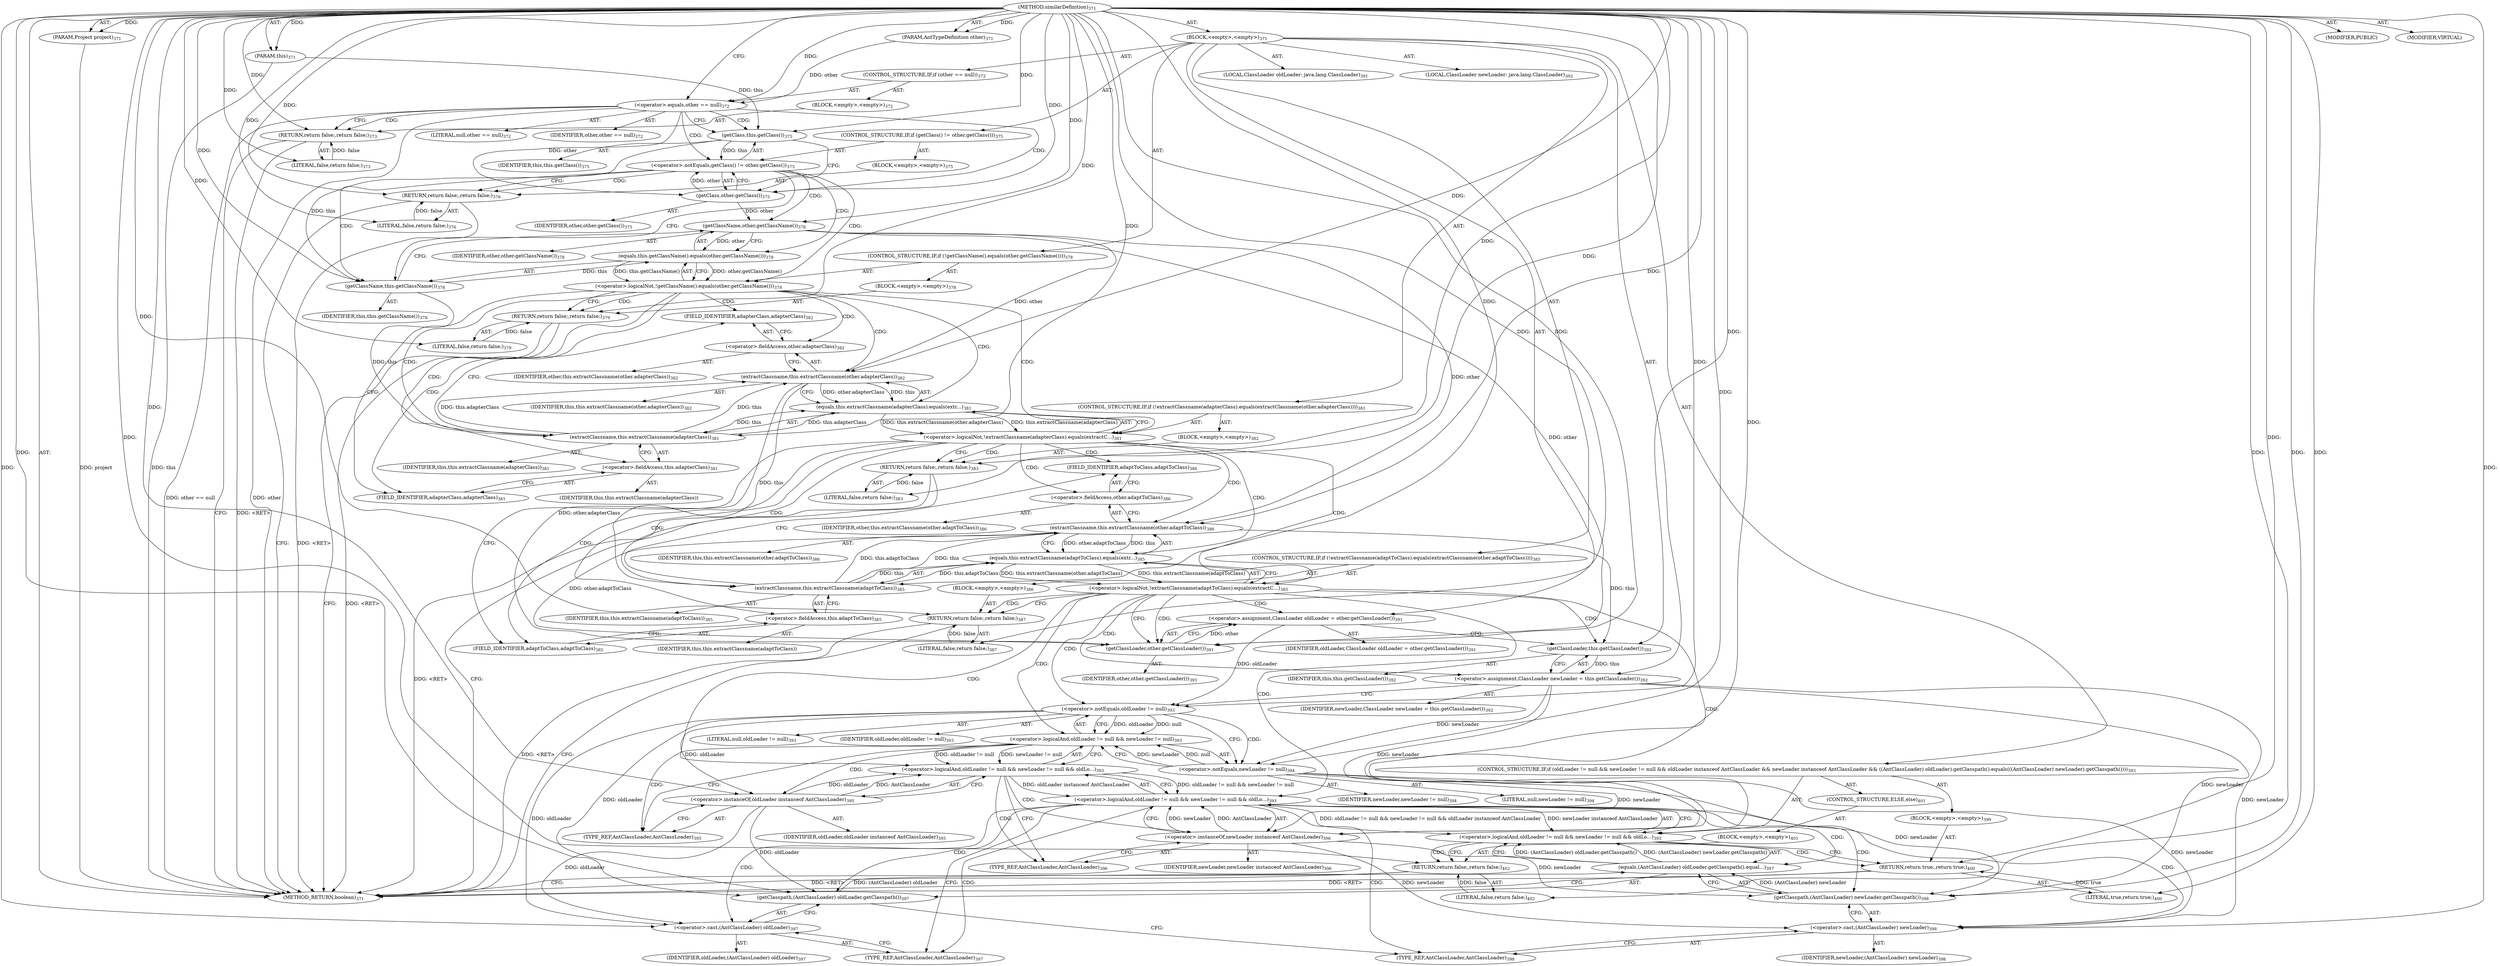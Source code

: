 digraph "similarDefinition" {  
"111669149712" [label = <(METHOD,similarDefinition)<SUB>371</SUB>> ]
"115964117003" [label = <(PARAM,this)<SUB>371</SUB>> ]
"115964117024" [label = <(PARAM,AntTypeDefinition other)<SUB>371</SUB>> ]
"115964117025" [label = <(PARAM,Project project)<SUB>371</SUB>> ]
"25769803835" [label = <(BLOCK,&lt;empty&gt;,&lt;empty&gt;)<SUB>371</SUB>> ]
"47244640294" [label = <(CONTROL_STRUCTURE,IF,if (other == null))<SUB>372</SUB>> ]
"30064771264" [label = <(&lt;operator&gt;.equals,other == null)<SUB>372</SUB>> ]
"68719476903" [label = <(IDENTIFIER,other,other == null)<SUB>372</SUB>> ]
"90194313267" [label = <(LITERAL,null,other == null)<SUB>372</SUB>> ]
"25769803836" [label = <(BLOCK,&lt;empty&gt;,&lt;empty&gt;)<SUB>372</SUB>> ]
"146028888088" [label = <(RETURN,return false;,return false;)<SUB>373</SUB>> ]
"90194313268" [label = <(LITERAL,false,return false;)<SUB>373</SUB>> ]
"47244640295" [label = <(CONTROL_STRUCTURE,IF,if (getClass() != other.getClass()))<SUB>375</SUB>> ]
"30064771265" [label = <(&lt;operator&gt;.notEquals,getClass() != other.getClass())<SUB>375</SUB>> ]
"30064771266" [label = <(getClass,this.getClass())<SUB>375</SUB>> ]
"68719476756" [label = <(IDENTIFIER,this,this.getClass())<SUB>375</SUB>> ]
"30064771267" [label = <(getClass,other.getClass())<SUB>375</SUB>> ]
"68719476904" [label = <(IDENTIFIER,other,other.getClass())<SUB>375</SUB>> ]
"25769803837" [label = <(BLOCK,&lt;empty&gt;,&lt;empty&gt;)<SUB>375</SUB>> ]
"146028888089" [label = <(RETURN,return false;,return false;)<SUB>376</SUB>> ]
"90194313269" [label = <(LITERAL,false,return false;)<SUB>376</SUB>> ]
"47244640296" [label = <(CONTROL_STRUCTURE,IF,if (!getClassName().equals(other.getClassName())))<SUB>378</SUB>> ]
"30064771268" [label = <(&lt;operator&gt;.logicalNot,!getClassName().equals(other.getClassName()))<SUB>378</SUB>> ]
"30064771269" [label = <(equals,this.getClassName().equals(other.getClassName()))<SUB>378</SUB>> ]
"30064771270" [label = <(getClassName,this.getClassName())<SUB>378</SUB>> ]
"68719476757" [label = <(IDENTIFIER,this,this.getClassName())<SUB>378</SUB>> ]
"30064771271" [label = <(getClassName,other.getClassName())<SUB>378</SUB>> ]
"68719476905" [label = <(IDENTIFIER,other,other.getClassName())<SUB>378</SUB>> ]
"25769803838" [label = <(BLOCK,&lt;empty&gt;,&lt;empty&gt;)<SUB>378</SUB>> ]
"146028888090" [label = <(RETURN,return false;,return false;)<SUB>379</SUB>> ]
"90194313270" [label = <(LITERAL,false,return false;)<SUB>379</SUB>> ]
"47244640297" [label = <(CONTROL_STRUCTURE,IF,if (!extractClassname(adapterClass).equals(extractClassname(other.adapterClass))))<SUB>381</SUB>> ]
"30064771272" [label = <(&lt;operator&gt;.logicalNot,!extractClassname(adapterClass).equals(extractC...)<SUB>381</SUB>> ]
"30064771273" [label = <(equals,this.extractClassname(adapterClass).equals(extr...)<SUB>381</SUB>> ]
"30064771274" [label = <(extractClassname,this.extractClassname(adapterClass))<SUB>381</SUB>> ]
"68719476759" [label = <(IDENTIFIER,this,this.extractClassname(adapterClass))<SUB>381</SUB>> ]
"30064771275" [label = <(&lt;operator&gt;.fieldAccess,this.adapterClass)<SUB>381</SUB>> ]
"68719476906" [label = <(IDENTIFIER,this,this.extractClassname(adapterClass))> ]
"55834574900" [label = <(FIELD_IDENTIFIER,adapterClass,adapterClass)<SUB>381</SUB>> ]
"30064771276" [label = <(extractClassname,this.extractClassname(other.adapterClass))<SUB>382</SUB>> ]
"68719476758" [label = <(IDENTIFIER,this,this.extractClassname(other.adapterClass))<SUB>382</SUB>> ]
"30064771277" [label = <(&lt;operator&gt;.fieldAccess,other.adapterClass)<SUB>382</SUB>> ]
"68719476907" [label = <(IDENTIFIER,other,this.extractClassname(other.adapterClass))<SUB>382</SUB>> ]
"55834574901" [label = <(FIELD_IDENTIFIER,adapterClass,adapterClass)<SUB>382</SUB>> ]
"25769803839" [label = <(BLOCK,&lt;empty&gt;,&lt;empty&gt;)<SUB>382</SUB>> ]
"146028888091" [label = <(RETURN,return false;,return false;)<SUB>383</SUB>> ]
"90194313271" [label = <(LITERAL,false,return false;)<SUB>383</SUB>> ]
"47244640298" [label = <(CONTROL_STRUCTURE,IF,if (!extractClassname(adaptToClass).equals(extractClassname(other.adaptToClass))))<SUB>385</SUB>> ]
"30064771278" [label = <(&lt;operator&gt;.logicalNot,!extractClassname(adaptToClass).equals(extractC...)<SUB>385</SUB>> ]
"30064771279" [label = <(equals,this.extractClassname(adaptToClass).equals(extr...)<SUB>385</SUB>> ]
"30064771280" [label = <(extractClassname,this.extractClassname(adaptToClass))<SUB>385</SUB>> ]
"68719476761" [label = <(IDENTIFIER,this,this.extractClassname(adaptToClass))<SUB>385</SUB>> ]
"30064771281" [label = <(&lt;operator&gt;.fieldAccess,this.adaptToClass)<SUB>385</SUB>> ]
"68719476908" [label = <(IDENTIFIER,this,this.extractClassname(adaptToClass))> ]
"55834574902" [label = <(FIELD_IDENTIFIER,adaptToClass,adaptToClass)<SUB>385</SUB>> ]
"30064771282" [label = <(extractClassname,this.extractClassname(other.adaptToClass))<SUB>386</SUB>> ]
"68719476760" [label = <(IDENTIFIER,this,this.extractClassname(other.adaptToClass))<SUB>386</SUB>> ]
"30064771283" [label = <(&lt;operator&gt;.fieldAccess,other.adaptToClass)<SUB>386</SUB>> ]
"68719476909" [label = <(IDENTIFIER,other,this.extractClassname(other.adaptToClass))<SUB>386</SUB>> ]
"55834574903" [label = <(FIELD_IDENTIFIER,adaptToClass,adaptToClass)<SUB>386</SUB>> ]
"25769803840" [label = <(BLOCK,&lt;empty&gt;,&lt;empty&gt;)<SUB>386</SUB>> ]
"146028888092" [label = <(RETURN,return false;,return false;)<SUB>387</SUB>> ]
"90194313272" [label = <(LITERAL,false,return false;)<SUB>387</SUB>> ]
"94489280528" [label = <(LOCAL,ClassLoader oldLoader: java.lang.ClassLoader)<SUB>391</SUB>> ]
"30064771284" [label = <(&lt;operator&gt;.assignment,ClassLoader oldLoader = other.getClassLoader())<SUB>391</SUB>> ]
"68719476910" [label = <(IDENTIFIER,oldLoader,ClassLoader oldLoader = other.getClassLoader())<SUB>391</SUB>> ]
"30064771285" [label = <(getClassLoader,other.getClassLoader())<SUB>391</SUB>> ]
"68719476911" [label = <(IDENTIFIER,other,other.getClassLoader())<SUB>391</SUB>> ]
"94489280529" [label = <(LOCAL,ClassLoader newLoader: java.lang.ClassLoader)<SUB>392</SUB>> ]
"30064771286" [label = <(&lt;operator&gt;.assignment,ClassLoader newLoader = this.getClassLoader())<SUB>392</SUB>> ]
"68719476912" [label = <(IDENTIFIER,newLoader,ClassLoader newLoader = this.getClassLoader())<SUB>392</SUB>> ]
"30064771287" [label = <(getClassLoader,this.getClassLoader())<SUB>392</SUB>> ]
"68719476762" [label = <(IDENTIFIER,this,this.getClassLoader())<SUB>392</SUB>> ]
"47244640299" [label = <(CONTROL_STRUCTURE,IF,if (oldLoader != null &amp;&amp; newLoader != null &amp;&amp; oldLoader instanceof AntClassLoader &amp;&amp; newLoader instanceof AntClassLoader &amp;&amp; ((AntClassLoader) oldLoader).getClasspath().equals(((AntClassLoader) newLoader).getClasspath())))<SUB>393</SUB>> ]
"30064771288" [label = <(&lt;operator&gt;.logicalAnd,oldLoader != null &amp;&amp; newLoader != null &amp;&amp; oldLo...)<SUB>393</SUB>> ]
"30064771289" [label = <(&lt;operator&gt;.logicalAnd,oldLoader != null &amp;&amp; newLoader != null &amp;&amp; oldLo...)<SUB>393</SUB>> ]
"30064771290" [label = <(&lt;operator&gt;.logicalAnd,oldLoader != null &amp;&amp; newLoader != null &amp;&amp; oldLo...)<SUB>393</SUB>> ]
"30064771291" [label = <(&lt;operator&gt;.logicalAnd,oldLoader != null &amp;&amp; newLoader != null)<SUB>393</SUB>> ]
"30064771292" [label = <(&lt;operator&gt;.notEquals,oldLoader != null)<SUB>393</SUB>> ]
"68719476913" [label = <(IDENTIFIER,oldLoader,oldLoader != null)<SUB>393</SUB>> ]
"90194313273" [label = <(LITERAL,null,oldLoader != null)<SUB>393</SUB>> ]
"30064771293" [label = <(&lt;operator&gt;.notEquals,newLoader != null)<SUB>394</SUB>> ]
"68719476914" [label = <(IDENTIFIER,newLoader,newLoader != null)<SUB>394</SUB>> ]
"90194313274" [label = <(LITERAL,null,newLoader != null)<SUB>394</SUB>> ]
"30064771294" [label = <(&lt;operator&gt;.instanceOf,oldLoader instanceof AntClassLoader)<SUB>395</SUB>> ]
"68719476915" [label = <(IDENTIFIER,oldLoader,oldLoader instanceof AntClassLoader)<SUB>395</SUB>> ]
"180388626434" [label = <(TYPE_REF,AntClassLoader,AntClassLoader)<SUB>395</SUB>> ]
"30064771295" [label = <(&lt;operator&gt;.instanceOf,newLoader instanceof AntClassLoader)<SUB>396</SUB>> ]
"68719476916" [label = <(IDENTIFIER,newLoader,newLoader instanceof AntClassLoader)<SUB>396</SUB>> ]
"180388626435" [label = <(TYPE_REF,AntClassLoader,AntClassLoader)<SUB>396</SUB>> ]
"30064771296" [label = <(equals,(AntClassLoader) oldLoader.getClasspath().equal...)<SUB>397</SUB>> ]
"30064771297" [label = <(getClasspath,(AntClassLoader) oldLoader.getClasspath())<SUB>397</SUB>> ]
"30064771298" [label = <(&lt;operator&gt;.cast,(AntClassLoader) oldLoader)<SUB>397</SUB>> ]
"180388626436" [label = <(TYPE_REF,AntClassLoader,AntClassLoader)<SUB>397</SUB>> ]
"68719476917" [label = <(IDENTIFIER,oldLoader,(AntClassLoader) oldLoader)<SUB>397</SUB>> ]
"30064771299" [label = <(getClasspath,(AntClassLoader) newLoader.getClasspath())<SUB>398</SUB>> ]
"30064771300" [label = <(&lt;operator&gt;.cast,(AntClassLoader) newLoader)<SUB>398</SUB>> ]
"180388626437" [label = <(TYPE_REF,AntClassLoader,AntClassLoader)<SUB>398</SUB>> ]
"68719476918" [label = <(IDENTIFIER,newLoader,(AntClassLoader) newLoader)<SUB>398</SUB>> ]
"25769803841" [label = <(BLOCK,&lt;empty&gt;,&lt;empty&gt;)<SUB>399</SUB>> ]
"146028888093" [label = <(RETURN,return true;,return true;)<SUB>400</SUB>> ]
"90194313275" [label = <(LITERAL,true,return true;)<SUB>400</SUB>> ]
"47244640300" [label = <(CONTROL_STRUCTURE,ELSE,else)<SUB>401</SUB>> ]
"25769803842" [label = <(BLOCK,&lt;empty&gt;,&lt;empty&gt;)<SUB>401</SUB>> ]
"146028888094" [label = <(RETURN,return false;,return false;)<SUB>402</SUB>> ]
"90194313276" [label = <(LITERAL,false,return false;)<SUB>402</SUB>> ]
"133143986214" [label = <(MODIFIER,PUBLIC)> ]
"133143986215" [label = <(MODIFIER,VIRTUAL)> ]
"128849018896" [label = <(METHOD_RETURN,boolean)<SUB>371</SUB>> ]
  "111669149712" -> "115964117003"  [ label = "AST: "] 
  "111669149712" -> "115964117024"  [ label = "AST: "] 
  "111669149712" -> "115964117025"  [ label = "AST: "] 
  "111669149712" -> "25769803835"  [ label = "AST: "] 
  "111669149712" -> "133143986214"  [ label = "AST: "] 
  "111669149712" -> "133143986215"  [ label = "AST: "] 
  "111669149712" -> "128849018896"  [ label = "AST: "] 
  "25769803835" -> "47244640294"  [ label = "AST: "] 
  "25769803835" -> "47244640295"  [ label = "AST: "] 
  "25769803835" -> "47244640296"  [ label = "AST: "] 
  "25769803835" -> "47244640297"  [ label = "AST: "] 
  "25769803835" -> "47244640298"  [ label = "AST: "] 
  "25769803835" -> "94489280528"  [ label = "AST: "] 
  "25769803835" -> "30064771284"  [ label = "AST: "] 
  "25769803835" -> "94489280529"  [ label = "AST: "] 
  "25769803835" -> "30064771286"  [ label = "AST: "] 
  "25769803835" -> "47244640299"  [ label = "AST: "] 
  "47244640294" -> "30064771264"  [ label = "AST: "] 
  "47244640294" -> "25769803836"  [ label = "AST: "] 
  "30064771264" -> "68719476903"  [ label = "AST: "] 
  "30064771264" -> "90194313267"  [ label = "AST: "] 
  "25769803836" -> "146028888088"  [ label = "AST: "] 
  "146028888088" -> "90194313268"  [ label = "AST: "] 
  "47244640295" -> "30064771265"  [ label = "AST: "] 
  "47244640295" -> "25769803837"  [ label = "AST: "] 
  "30064771265" -> "30064771266"  [ label = "AST: "] 
  "30064771265" -> "30064771267"  [ label = "AST: "] 
  "30064771266" -> "68719476756"  [ label = "AST: "] 
  "30064771267" -> "68719476904"  [ label = "AST: "] 
  "25769803837" -> "146028888089"  [ label = "AST: "] 
  "146028888089" -> "90194313269"  [ label = "AST: "] 
  "47244640296" -> "30064771268"  [ label = "AST: "] 
  "47244640296" -> "25769803838"  [ label = "AST: "] 
  "30064771268" -> "30064771269"  [ label = "AST: "] 
  "30064771269" -> "30064771270"  [ label = "AST: "] 
  "30064771269" -> "30064771271"  [ label = "AST: "] 
  "30064771270" -> "68719476757"  [ label = "AST: "] 
  "30064771271" -> "68719476905"  [ label = "AST: "] 
  "25769803838" -> "146028888090"  [ label = "AST: "] 
  "146028888090" -> "90194313270"  [ label = "AST: "] 
  "47244640297" -> "30064771272"  [ label = "AST: "] 
  "47244640297" -> "25769803839"  [ label = "AST: "] 
  "30064771272" -> "30064771273"  [ label = "AST: "] 
  "30064771273" -> "30064771274"  [ label = "AST: "] 
  "30064771273" -> "30064771276"  [ label = "AST: "] 
  "30064771274" -> "68719476759"  [ label = "AST: "] 
  "30064771274" -> "30064771275"  [ label = "AST: "] 
  "30064771275" -> "68719476906"  [ label = "AST: "] 
  "30064771275" -> "55834574900"  [ label = "AST: "] 
  "30064771276" -> "68719476758"  [ label = "AST: "] 
  "30064771276" -> "30064771277"  [ label = "AST: "] 
  "30064771277" -> "68719476907"  [ label = "AST: "] 
  "30064771277" -> "55834574901"  [ label = "AST: "] 
  "25769803839" -> "146028888091"  [ label = "AST: "] 
  "146028888091" -> "90194313271"  [ label = "AST: "] 
  "47244640298" -> "30064771278"  [ label = "AST: "] 
  "47244640298" -> "25769803840"  [ label = "AST: "] 
  "30064771278" -> "30064771279"  [ label = "AST: "] 
  "30064771279" -> "30064771280"  [ label = "AST: "] 
  "30064771279" -> "30064771282"  [ label = "AST: "] 
  "30064771280" -> "68719476761"  [ label = "AST: "] 
  "30064771280" -> "30064771281"  [ label = "AST: "] 
  "30064771281" -> "68719476908"  [ label = "AST: "] 
  "30064771281" -> "55834574902"  [ label = "AST: "] 
  "30064771282" -> "68719476760"  [ label = "AST: "] 
  "30064771282" -> "30064771283"  [ label = "AST: "] 
  "30064771283" -> "68719476909"  [ label = "AST: "] 
  "30064771283" -> "55834574903"  [ label = "AST: "] 
  "25769803840" -> "146028888092"  [ label = "AST: "] 
  "146028888092" -> "90194313272"  [ label = "AST: "] 
  "30064771284" -> "68719476910"  [ label = "AST: "] 
  "30064771284" -> "30064771285"  [ label = "AST: "] 
  "30064771285" -> "68719476911"  [ label = "AST: "] 
  "30064771286" -> "68719476912"  [ label = "AST: "] 
  "30064771286" -> "30064771287"  [ label = "AST: "] 
  "30064771287" -> "68719476762"  [ label = "AST: "] 
  "47244640299" -> "30064771288"  [ label = "AST: "] 
  "47244640299" -> "25769803841"  [ label = "AST: "] 
  "47244640299" -> "47244640300"  [ label = "AST: "] 
  "30064771288" -> "30064771289"  [ label = "AST: "] 
  "30064771288" -> "30064771296"  [ label = "AST: "] 
  "30064771289" -> "30064771290"  [ label = "AST: "] 
  "30064771289" -> "30064771295"  [ label = "AST: "] 
  "30064771290" -> "30064771291"  [ label = "AST: "] 
  "30064771290" -> "30064771294"  [ label = "AST: "] 
  "30064771291" -> "30064771292"  [ label = "AST: "] 
  "30064771291" -> "30064771293"  [ label = "AST: "] 
  "30064771292" -> "68719476913"  [ label = "AST: "] 
  "30064771292" -> "90194313273"  [ label = "AST: "] 
  "30064771293" -> "68719476914"  [ label = "AST: "] 
  "30064771293" -> "90194313274"  [ label = "AST: "] 
  "30064771294" -> "68719476915"  [ label = "AST: "] 
  "30064771294" -> "180388626434"  [ label = "AST: "] 
  "30064771295" -> "68719476916"  [ label = "AST: "] 
  "30064771295" -> "180388626435"  [ label = "AST: "] 
  "30064771296" -> "30064771297"  [ label = "AST: "] 
  "30064771296" -> "30064771299"  [ label = "AST: "] 
  "30064771297" -> "30064771298"  [ label = "AST: "] 
  "30064771298" -> "180388626436"  [ label = "AST: "] 
  "30064771298" -> "68719476917"  [ label = "AST: "] 
  "30064771299" -> "30064771300"  [ label = "AST: "] 
  "30064771300" -> "180388626437"  [ label = "AST: "] 
  "30064771300" -> "68719476918"  [ label = "AST: "] 
  "25769803841" -> "146028888093"  [ label = "AST: "] 
  "146028888093" -> "90194313275"  [ label = "AST: "] 
  "47244640300" -> "25769803842"  [ label = "AST: "] 
  "25769803842" -> "146028888094"  [ label = "AST: "] 
  "146028888094" -> "90194313276"  [ label = "AST: "] 
  "30064771284" -> "30064771287"  [ label = "CFG: "] 
  "30064771286" -> "30064771292"  [ label = "CFG: "] 
  "30064771264" -> "146028888088"  [ label = "CFG: "] 
  "30064771264" -> "30064771266"  [ label = "CFG: "] 
  "30064771265" -> "146028888089"  [ label = "CFG: "] 
  "30064771265" -> "30064771270"  [ label = "CFG: "] 
  "30064771268" -> "146028888090"  [ label = "CFG: "] 
  "30064771268" -> "55834574900"  [ label = "CFG: "] 
  "30064771272" -> "146028888091"  [ label = "CFG: "] 
  "30064771272" -> "55834574902"  [ label = "CFG: "] 
  "30064771278" -> "146028888092"  [ label = "CFG: "] 
  "30064771278" -> "30064771285"  [ label = "CFG: "] 
  "30064771285" -> "30064771284"  [ label = "CFG: "] 
  "30064771287" -> "30064771286"  [ label = "CFG: "] 
  "30064771288" -> "146028888093"  [ label = "CFG: "] 
  "30064771288" -> "146028888094"  [ label = "CFG: "] 
  "146028888088" -> "128849018896"  [ label = "CFG: "] 
  "30064771266" -> "30064771267"  [ label = "CFG: "] 
  "30064771267" -> "30064771265"  [ label = "CFG: "] 
  "146028888089" -> "128849018896"  [ label = "CFG: "] 
  "30064771269" -> "30064771268"  [ label = "CFG: "] 
  "146028888090" -> "128849018896"  [ label = "CFG: "] 
  "30064771273" -> "30064771272"  [ label = "CFG: "] 
  "146028888091" -> "128849018896"  [ label = "CFG: "] 
  "30064771279" -> "30064771278"  [ label = "CFG: "] 
  "146028888092" -> "128849018896"  [ label = "CFG: "] 
  "30064771289" -> "180388626436"  [ label = "CFG: "] 
  "30064771289" -> "30064771288"  [ label = "CFG: "] 
  "30064771296" -> "30064771288"  [ label = "CFG: "] 
  "146028888093" -> "128849018896"  [ label = "CFG: "] 
  "30064771270" -> "30064771271"  [ label = "CFG: "] 
  "30064771271" -> "30064771269"  [ label = "CFG: "] 
  "30064771274" -> "55834574901"  [ label = "CFG: "] 
  "30064771276" -> "30064771273"  [ label = "CFG: "] 
  "30064771280" -> "55834574903"  [ label = "CFG: "] 
  "30064771282" -> "30064771279"  [ label = "CFG: "] 
  "30064771290" -> "30064771289"  [ label = "CFG: "] 
  "30064771290" -> "180388626435"  [ label = "CFG: "] 
  "30064771295" -> "30064771289"  [ label = "CFG: "] 
  "30064771297" -> "180388626437"  [ label = "CFG: "] 
  "30064771299" -> "30064771296"  [ label = "CFG: "] 
  "146028888094" -> "128849018896"  [ label = "CFG: "] 
  "30064771275" -> "30064771274"  [ label = "CFG: "] 
  "30064771277" -> "30064771276"  [ label = "CFG: "] 
  "30064771281" -> "30064771280"  [ label = "CFG: "] 
  "30064771283" -> "30064771282"  [ label = "CFG: "] 
  "30064771291" -> "30064771290"  [ label = "CFG: "] 
  "30064771291" -> "180388626434"  [ label = "CFG: "] 
  "30064771294" -> "30064771290"  [ label = "CFG: "] 
  "180388626435" -> "30064771295"  [ label = "CFG: "] 
  "30064771298" -> "30064771297"  [ label = "CFG: "] 
  "30064771300" -> "30064771299"  [ label = "CFG: "] 
  "55834574900" -> "30064771275"  [ label = "CFG: "] 
  "55834574901" -> "30064771277"  [ label = "CFG: "] 
  "55834574902" -> "30064771281"  [ label = "CFG: "] 
  "55834574903" -> "30064771283"  [ label = "CFG: "] 
  "30064771292" -> "30064771291"  [ label = "CFG: "] 
  "30064771292" -> "30064771293"  [ label = "CFG: "] 
  "30064771293" -> "30064771291"  [ label = "CFG: "] 
  "180388626434" -> "30064771294"  [ label = "CFG: "] 
  "180388626436" -> "30064771298"  [ label = "CFG: "] 
  "180388626437" -> "30064771300"  [ label = "CFG: "] 
  "111669149712" -> "30064771264"  [ label = "CFG: "] 
  "146028888092" -> "128849018896"  [ label = "DDG: &lt;RET&gt;"] 
  "146028888088" -> "128849018896"  [ label = "DDG: &lt;RET&gt;"] 
  "146028888093" -> "128849018896"  [ label = "DDG: &lt;RET&gt;"] 
  "146028888094" -> "128849018896"  [ label = "DDG: &lt;RET&gt;"] 
  "146028888091" -> "128849018896"  [ label = "DDG: &lt;RET&gt;"] 
  "146028888090" -> "128849018896"  [ label = "DDG: &lt;RET&gt;"] 
  "146028888089" -> "128849018896"  [ label = "DDG: &lt;RET&gt;"] 
  "115964117003" -> "128849018896"  [ label = "DDG: this"] 
  "115964117025" -> "128849018896"  [ label = "DDG: project"] 
  "30064771264" -> "128849018896"  [ label = "DDG: other"] 
  "30064771264" -> "128849018896"  [ label = "DDG: other == null"] 
  "111669149712" -> "115964117003"  [ label = "DDG: "] 
  "111669149712" -> "115964117024"  [ label = "DDG: "] 
  "111669149712" -> "115964117025"  [ label = "DDG: "] 
  "30064771285" -> "30064771284"  [ label = "DDG: other"] 
  "30064771287" -> "30064771286"  [ label = "DDG: this"] 
  "115964117024" -> "30064771264"  [ label = "DDG: other"] 
  "111669149712" -> "30064771264"  [ label = "DDG: "] 
  "90194313268" -> "146028888088"  [ label = "DDG: false"] 
  "111669149712" -> "146028888088"  [ label = "DDG: "] 
  "30064771266" -> "30064771265"  [ label = "DDG: this"] 
  "30064771267" -> "30064771265"  [ label = "DDG: other"] 
  "90194313269" -> "146028888089"  [ label = "DDG: false"] 
  "111669149712" -> "146028888089"  [ label = "DDG: "] 
  "30064771269" -> "30064771268"  [ label = "DDG: this.getClassName()"] 
  "30064771269" -> "30064771268"  [ label = "DDG: other.getClassName()"] 
  "90194313270" -> "146028888090"  [ label = "DDG: false"] 
  "111669149712" -> "146028888090"  [ label = "DDG: "] 
  "30064771273" -> "30064771272"  [ label = "DDG: this.extractClassname(adapterClass)"] 
  "30064771273" -> "30064771272"  [ label = "DDG: this.extractClassname(other.adapterClass)"] 
  "90194313271" -> "146028888091"  [ label = "DDG: false"] 
  "111669149712" -> "146028888091"  [ label = "DDG: "] 
  "30064771279" -> "30064771278"  [ label = "DDG: this.extractClassname(adaptToClass)"] 
  "30064771279" -> "30064771278"  [ label = "DDG: this.extractClassname(other.adaptToClass)"] 
  "90194313272" -> "146028888092"  [ label = "DDG: false"] 
  "111669149712" -> "146028888092"  [ label = "DDG: "] 
  "30064771271" -> "30064771285"  [ label = "DDG: other"] 
  "30064771276" -> "30064771285"  [ label = "DDG: other.adapterClass"] 
  "30064771282" -> "30064771285"  [ label = "DDG: other.adaptToClass"] 
  "111669149712" -> "30064771285"  [ label = "DDG: "] 
  "30064771282" -> "30064771287"  [ label = "DDG: this"] 
  "111669149712" -> "30064771287"  [ label = "DDG: "] 
  "30064771289" -> "30064771288"  [ label = "DDG: oldLoader != null &amp;&amp; newLoader != null &amp;&amp; oldLoader instanceof AntClassLoader"] 
  "30064771289" -> "30064771288"  [ label = "DDG: newLoader instanceof AntClassLoader"] 
  "30064771296" -> "30064771288"  [ label = "DDG: (AntClassLoader) oldLoader.getClasspath()"] 
  "30064771296" -> "30064771288"  [ label = "DDG: (AntClassLoader) newLoader.getClasspath()"] 
  "90194313275" -> "146028888093"  [ label = "DDG: true"] 
  "111669149712" -> "146028888093"  [ label = "DDG: "] 
  "111669149712" -> "90194313268"  [ label = "DDG: "] 
  "115964117003" -> "30064771266"  [ label = "DDG: this"] 
  "111669149712" -> "30064771266"  [ label = "DDG: "] 
  "30064771264" -> "30064771267"  [ label = "DDG: other"] 
  "111669149712" -> "30064771267"  [ label = "DDG: "] 
  "111669149712" -> "90194313269"  [ label = "DDG: "] 
  "30064771270" -> "30064771269"  [ label = "DDG: this"] 
  "30064771271" -> "30064771269"  [ label = "DDG: other"] 
  "111669149712" -> "90194313270"  [ label = "DDG: "] 
  "30064771274" -> "30064771273"  [ label = "DDG: this"] 
  "30064771274" -> "30064771273"  [ label = "DDG: this.adapterClass"] 
  "30064771276" -> "30064771273"  [ label = "DDG: this"] 
  "30064771276" -> "30064771273"  [ label = "DDG: other.adapterClass"] 
  "111669149712" -> "90194313271"  [ label = "DDG: "] 
  "30064771280" -> "30064771279"  [ label = "DDG: this"] 
  "30064771280" -> "30064771279"  [ label = "DDG: this.adaptToClass"] 
  "30064771282" -> "30064771279"  [ label = "DDG: this"] 
  "30064771282" -> "30064771279"  [ label = "DDG: other.adaptToClass"] 
  "111669149712" -> "90194313272"  [ label = "DDG: "] 
  "30064771290" -> "30064771289"  [ label = "DDG: oldLoader != null &amp;&amp; newLoader != null"] 
  "30064771290" -> "30064771289"  [ label = "DDG: oldLoader instanceof AntClassLoader"] 
  "30064771295" -> "30064771289"  [ label = "DDG: newLoader"] 
  "30064771295" -> "30064771289"  [ label = "DDG: AntClassLoader"] 
  "30064771297" -> "30064771296"  [ label = "DDG: (AntClassLoader) oldLoader"] 
  "30064771299" -> "30064771296"  [ label = "DDG: (AntClassLoader) newLoader"] 
  "111669149712" -> "90194313275"  [ label = "DDG: "] 
  "90194313276" -> "146028888094"  [ label = "DDG: false"] 
  "111669149712" -> "146028888094"  [ label = "DDG: "] 
  "30064771266" -> "30064771270"  [ label = "DDG: this"] 
  "111669149712" -> "30064771270"  [ label = "DDG: "] 
  "30064771267" -> "30064771271"  [ label = "DDG: other"] 
  "111669149712" -> "30064771271"  [ label = "DDG: "] 
  "30064771270" -> "30064771274"  [ label = "DDG: this"] 
  "111669149712" -> "30064771274"  [ label = "DDG: "] 
  "30064771274" -> "30064771276"  [ label = "DDG: this"] 
  "30064771274" -> "30064771276"  [ label = "DDG: this.adapterClass"] 
  "111669149712" -> "30064771276"  [ label = "DDG: "] 
  "30064771271" -> "30064771276"  [ label = "DDG: other"] 
  "30064771276" -> "30064771280"  [ label = "DDG: this"] 
  "111669149712" -> "30064771280"  [ label = "DDG: "] 
  "30064771280" -> "30064771282"  [ label = "DDG: this"] 
  "30064771280" -> "30064771282"  [ label = "DDG: this.adaptToClass"] 
  "111669149712" -> "30064771282"  [ label = "DDG: "] 
  "30064771271" -> "30064771282"  [ label = "DDG: other"] 
  "30064771291" -> "30064771290"  [ label = "DDG: oldLoader != null"] 
  "30064771291" -> "30064771290"  [ label = "DDG: newLoader != null"] 
  "30064771294" -> "30064771290"  [ label = "DDG: oldLoader"] 
  "30064771294" -> "30064771290"  [ label = "DDG: AntClassLoader"] 
  "30064771286" -> "30064771295"  [ label = "DDG: newLoader"] 
  "30064771293" -> "30064771295"  [ label = "DDG: newLoader"] 
  "111669149712" -> "30064771295"  [ label = "DDG: "] 
  "111669149712" -> "30064771297"  [ label = "DDG: "] 
  "30064771292" -> "30064771297"  [ label = "DDG: oldLoader"] 
  "30064771294" -> "30064771297"  [ label = "DDG: oldLoader"] 
  "111669149712" -> "30064771299"  [ label = "DDG: "] 
  "30064771286" -> "30064771299"  [ label = "DDG: newLoader"] 
  "30064771293" -> "30064771299"  [ label = "DDG: newLoader"] 
  "30064771295" -> "30064771299"  [ label = "DDG: newLoader"] 
  "111669149712" -> "90194313276"  [ label = "DDG: "] 
  "30064771292" -> "30064771291"  [ label = "DDG: oldLoader"] 
  "30064771292" -> "30064771291"  [ label = "DDG: null"] 
  "30064771293" -> "30064771291"  [ label = "DDG: newLoader"] 
  "30064771293" -> "30064771291"  [ label = "DDG: null"] 
  "30064771292" -> "30064771294"  [ label = "DDG: oldLoader"] 
  "111669149712" -> "30064771294"  [ label = "DDG: "] 
  "111669149712" -> "30064771298"  [ label = "DDG: "] 
  "30064771292" -> "30064771298"  [ label = "DDG: oldLoader"] 
  "30064771294" -> "30064771298"  [ label = "DDG: oldLoader"] 
  "111669149712" -> "30064771300"  [ label = "DDG: "] 
  "30064771286" -> "30064771300"  [ label = "DDG: newLoader"] 
  "30064771293" -> "30064771300"  [ label = "DDG: newLoader"] 
  "30064771295" -> "30064771300"  [ label = "DDG: newLoader"] 
  "30064771284" -> "30064771292"  [ label = "DDG: oldLoader"] 
  "111669149712" -> "30064771292"  [ label = "DDG: "] 
  "30064771286" -> "30064771293"  [ label = "DDG: newLoader"] 
  "111669149712" -> "30064771293"  [ label = "DDG: "] 
  "30064771264" -> "146028888088"  [ label = "CDG: "] 
  "30064771264" -> "30064771265"  [ label = "CDG: "] 
  "30064771264" -> "30064771267"  [ label = "CDG: "] 
  "30064771264" -> "30064771266"  [ label = "CDG: "] 
  "30064771265" -> "30064771271"  [ label = "CDG: "] 
  "30064771265" -> "30064771270"  [ label = "CDG: "] 
  "30064771265" -> "30064771269"  [ label = "CDG: "] 
  "30064771265" -> "30064771268"  [ label = "CDG: "] 
  "30064771265" -> "146028888089"  [ label = "CDG: "] 
  "30064771268" -> "30064771273"  [ label = "CDG: "] 
  "30064771268" -> "30064771272"  [ label = "CDG: "] 
  "30064771268" -> "30064771277"  [ label = "CDG: "] 
  "30064771268" -> "30064771276"  [ label = "CDG: "] 
  "30064771268" -> "30064771275"  [ label = "CDG: "] 
  "30064771268" -> "30064771274"  [ label = "CDG: "] 
  "30064771268" -> "55834574901"  [ label = "CDG: "] 
  "30064771268" -> "55834574900"  [ label = "CDG: "] 
  "30064771268" -> "146028888090"  [ label = "CDG: "] 
  "30064771272" -> "30064771281"  [ label = "CDG: "] 
  "30064771272" -> "30064771280"  [ label = "CDG: "] 
  "30064771272" -> "30064771279"  [ label = "CDG: "] 
  "30064771272" -> "30064771278"  [ label = "CDG: "] 
  "30064771272" -> "30064771283"  [ label = "CDG: "] 
  "30064771272" -> "30064771282"  [ label = "CDG: "] 
  "30064771272" -> "55834574903"  [ label = "CDG: "] 
  "30064771272" -> "55834574902"  [ label = "CDG: "] 
  "30064771272" -> "146028888091"  [ label = "CDG: "] 
  "30064771278" -> "30064771289"  [ label = "CDG: "] 
  "30064771278" -> "30064771288"  [ label = "CDG: "] 
  "30064771278" -> "30064771287"  [ label = "CDG: "] 
  "30064771278" -> "30064771286"  [ label = "CDG: "] 
  "30064771278" -> "30064771292"  [ label = "CDG: "] 
  "30064771278" -> "30064771291"  [ label = "CDG: "] 
  "30064771278" -> "30064771290"  [ label = "CDG: "] 
  "30064771278" -> "30064771285"  [ label = "CDG: "] 
  "30064771278" -> "30064771284"  [ label = "CDG: "] 
  "30064771278" -> "146028888092"  [ label = "CDG: "] 
  "30064771288" -> "146028888094"  [ label = "CDG: "] 
  "30064771288" -> "146028888093"  [ label = "CDG: "] 
  "30064771289" -> "180388626436"  [ label = "CDG: "] 
  "30064771289" -> "180388626437"  [ label = "CDG: "] 
  "30064771289" -> "30064771297"  [ label = "CDG: "] 
  "30064771289" -> "30064771296"  [ label = "CDG: "] 
  "30064771289" -> "30064771300"  [ label = "CDG: "] 
  "30064771289" -> "30064771299"  [ label = "CDG: "] 
  "30064771289" -> "30064771298"  [ label = "CDG: "] 
  "30064771290" -> "180388626435"  [ label = "CDG: "] 
  "30064771290" -> "30064771295"  [ label = "CDG: "] 
  "30064771291" -> "180388626434"  [ label = "CDG: "] 
  "30064771291" -> "30064771294"  [ label = "CDG: "] 
  "30064771292" -> "30064771293"  [ label = "CDG: "] 
}
